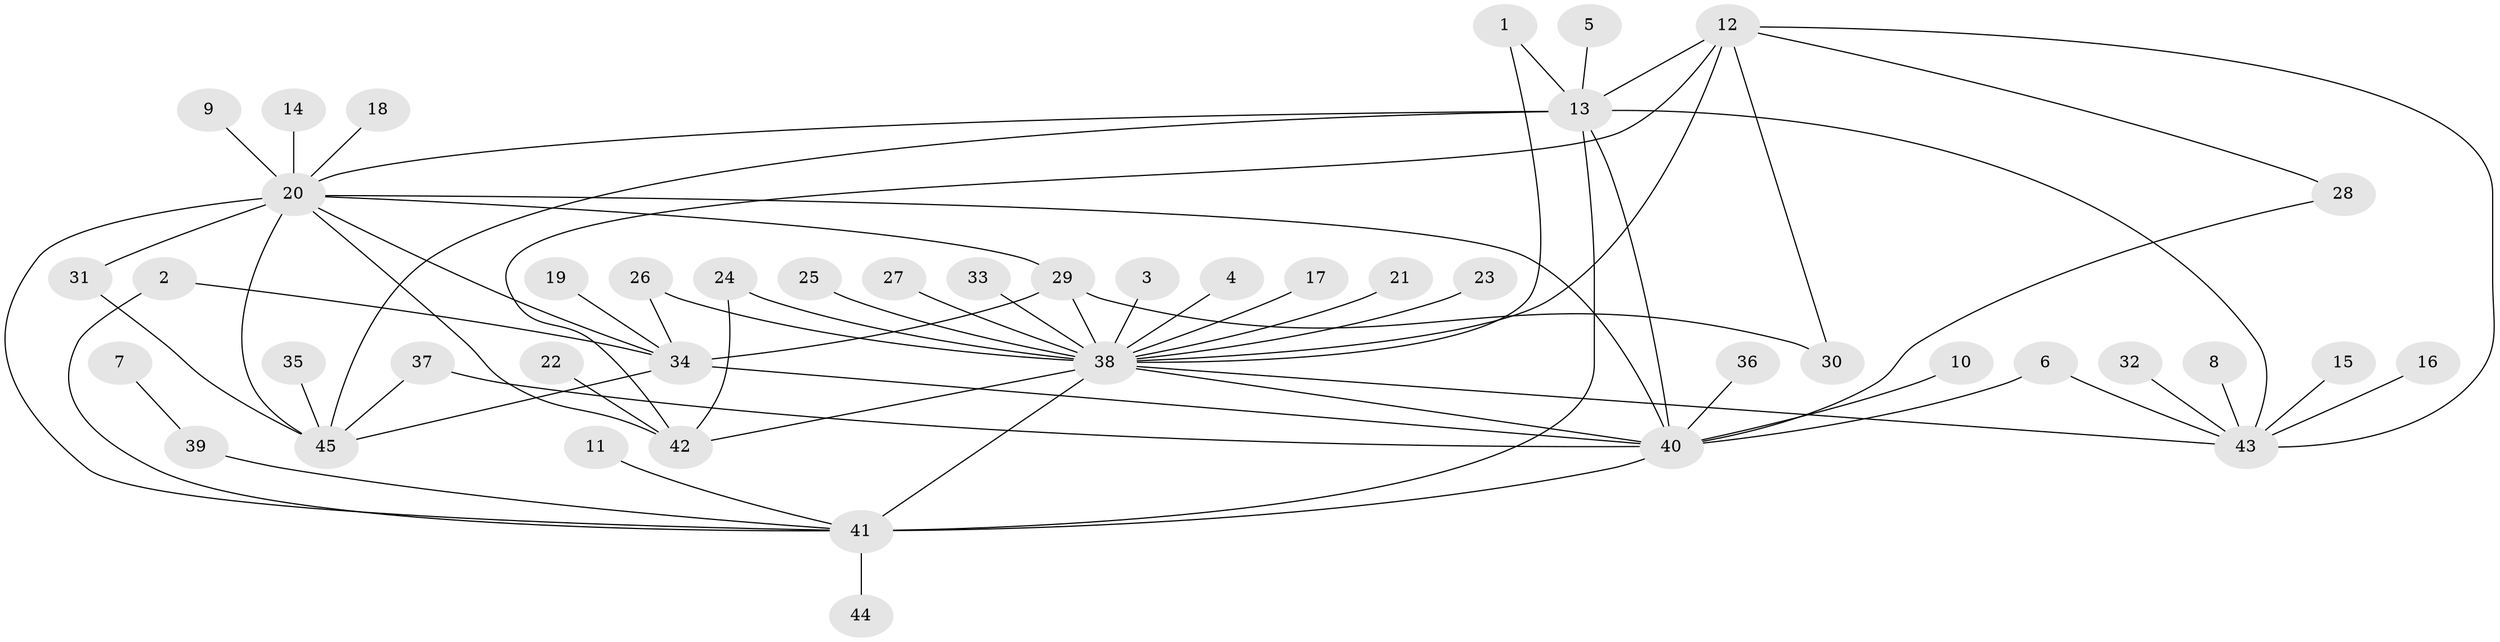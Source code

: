 // original degree distribution, {17: 0.011235955056179775, 5: 0.02247191011235955, 10: 0.033707865168539325, 3: 0.1348314606741573, 12: 0.011235955056179775, 4: 0.056179775280898875, 2: 0.2808988764044944, 9: 0.02247191011235955, 1: 0.39325842696629215, 6: 0.011235955056179775, 7: 0.02247191011235955}
// Generated by graph-tools (version 1.1) at 2025/50/03/09/25 03:50:00]
// undirected, 45 vertices, 67 edges
graph export_dot {
graph [start="1"]
  node [color=gray90,style=filled];
  1;
  2;
  3;
  4;
  5;
  6;
  7;
  8;
  9;
  10;
  11;
  12;
  13;
  14;
  15;
  16;
  17;
  18;
  19;
  20;
  21;
  22;
  23;
  24;
  25;
  26;
  27;
  28;
  29;
  30;
  31;
  32;
  33;
  34;
  35;
  36;
  37;
  38;
  39;
  40;
  41;
  42;
  43;
  44;
  45;
  1 -- 13 [weight=1.0];
  1 -- 38 [weight=1.0];
  2 -- 34 [weight=1.0];
  2 -- 41 [weight=1.0];
  3 -- 38 [weight=1.0];
  4 -- 38 [weight=2.0];
  5 -- 13 [weight=1.0];
  6 -- 40 [weight=1.0];
  6 -- 43 [weight=1.0];
  7 -- 39 [weight=1.0];
  8 -- 43 [weight=1.0];
  9 -- 20 [weight=1.0];
  10 -- 40 [weight=1.0];
  11 -- 41 [weight=1.0];
  12 -- 13 [weight=2.0];
  12 -- 28 [weight=1.0];
  12 -- 30 [weight=1.0];
  12 -- 38 [weight=2.0];
  12 -- 42 [weight=1.0];
  12 -- 43 [weight=1.0];
  13 -- 20 [weight=1.0];
  13 -- 40 [weight=1.0];
  13 -- 41 [weight=1.0];
  13 -- 43 [weight=1.0];
  13 -- 45 [weight=1.0];
  14 -- 20 [weight=1.0];
  15 -- 43 [weight=1.0];
  16 -- 43 [weight=1.0];
  17 -- 38 [weight=1.0];
  18 -- 20 [weight=1.0];
  19 -- 34 [weight=1.0];
  20 -- 29 [weight=1.0];
  20 -- 31 [weight=1.0];
  20 -- 34 [weight=1.0];
  20 -- 40 [weight=1.0];
  20 -- 41 [weight=1.0];
  20 -- 42 [weight=1.0];
  20 -- 45 [weight=1.0];
  21 -- 38 [weight=1.0];
  22 -- 42 [weight=1.0];
  23 -- 38 [weight=1.0];
  24 -- 38 [weight=1.0];
  24 -- 42 [weight=1.0];
  25 -- 38 [weight=1.0];
  26 -- 34 [weight=1.0];
  26 -- 38 [weight=2.0];
  27 -- 38 [weight=1.0];
  28 -- 40 [weight=1.0];
  29 -- 30 [weight=1.0];
  29 -- 34 [weight=1.0];
  29 -- 38 [weight=2.0];
  31 -- 45 [weight=1.0];
  32 -- 43 [weight=1.0];
  33 -- 38 [weight=1.0];
  34 -- 40 [weight=1.0];
  34 -- 45 [weight=1.0];
  35 -- 45 [weight=1.0];
  36 -- 40 [weight=1.0];
  37 -- 40 [weight=1.0];
  37 -- 45 [weight=1.0];
  38 -- 40 [weight=1.0];
  38 -- 41 [weight=2.0];
  38 -- 42 [weight=1.0];
  38 -- 43 [weight=1.0];
  39 -- 41 [weight=1.0];
  40 -- 41 [weight=1.0];
  41 -- 44 [weight=1.0];
}
